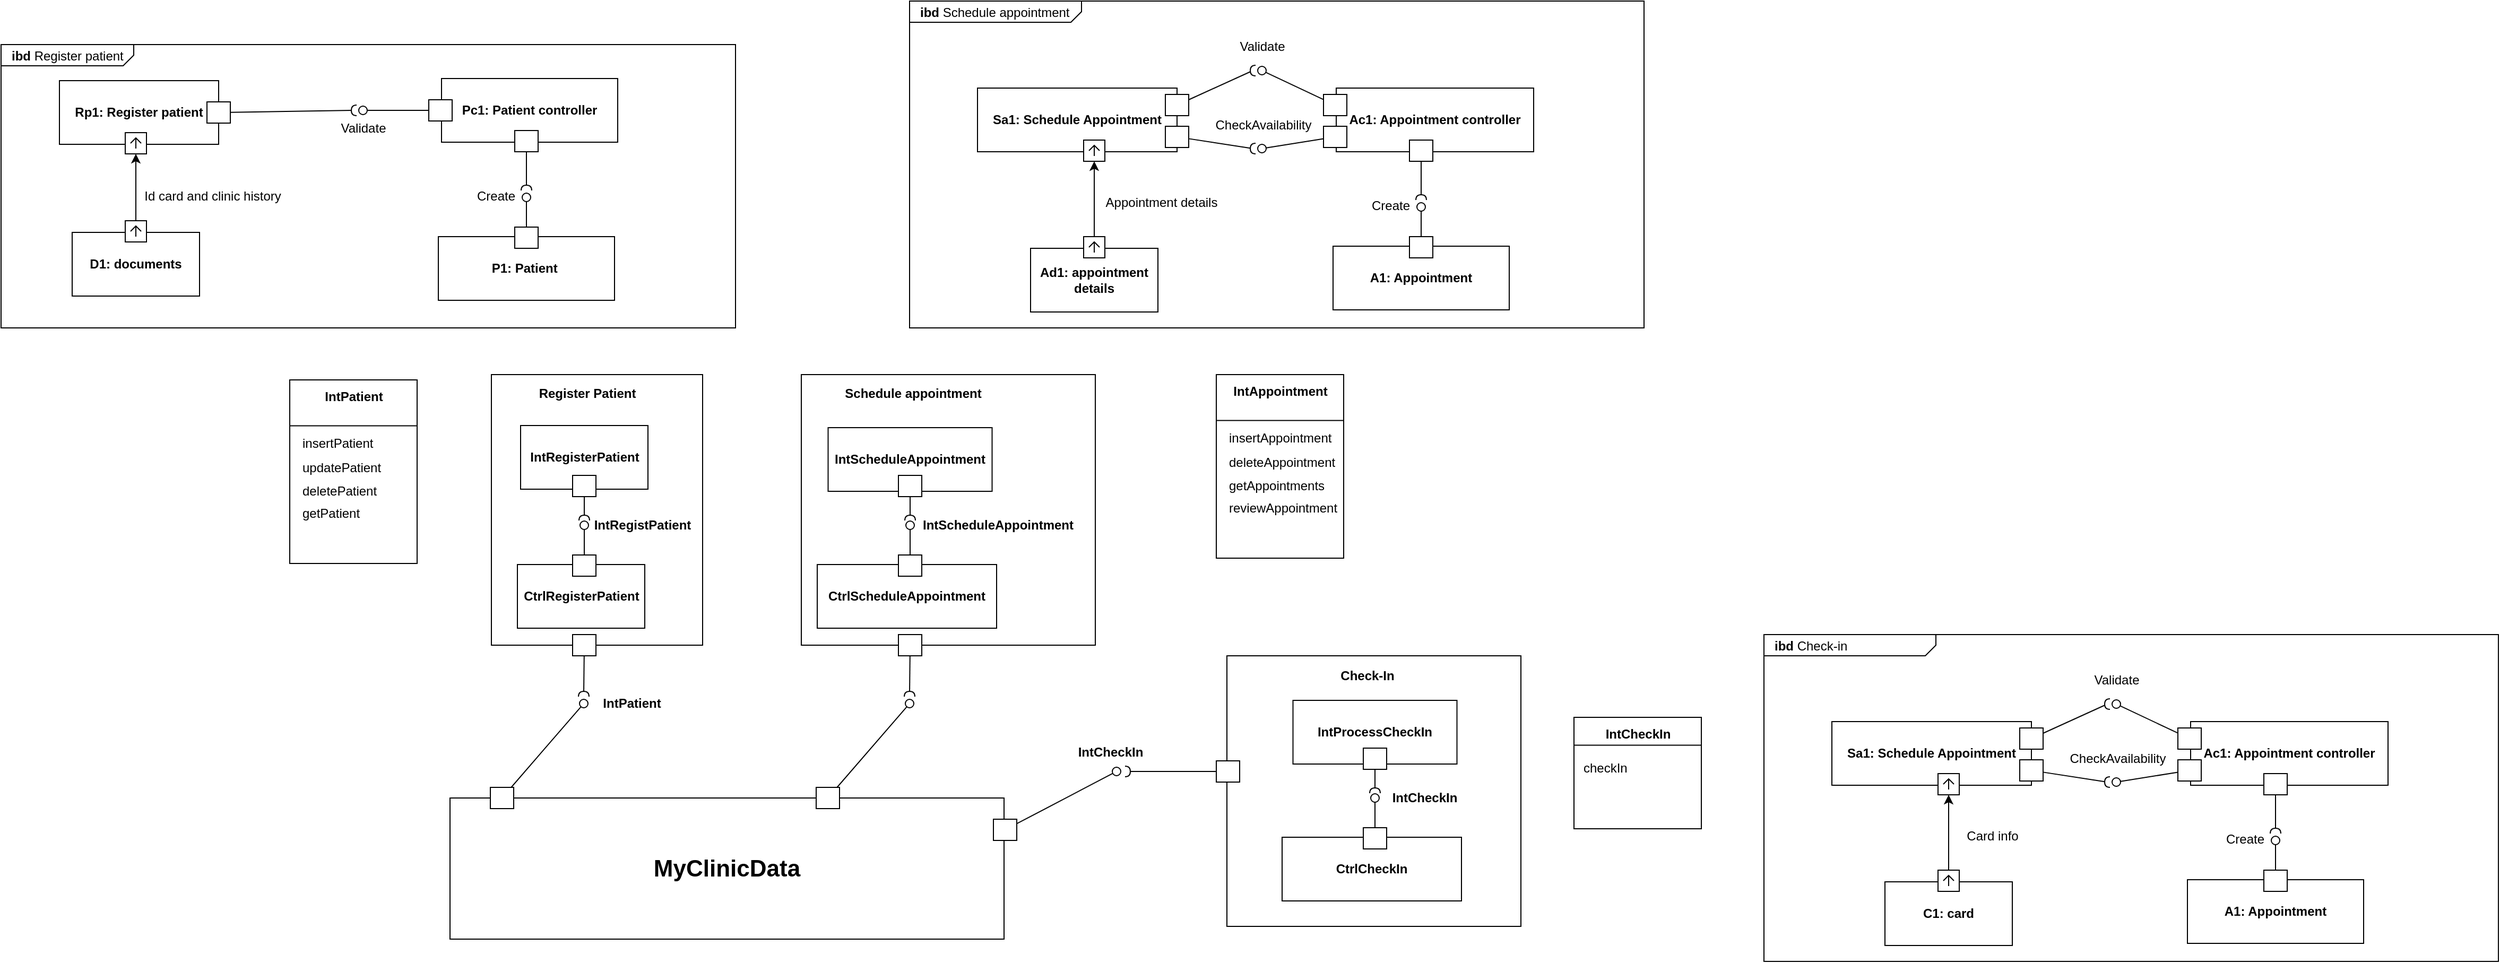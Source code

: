 <mxfile version="24.4.6" type="github">
  <diagram name="Page-1" id="0B5eI2xymsMHZ5SvDX9c">
    <mxGraphModel dx="2310" dy="988" grid="0" gridSize="10" guides="1" tooltips="1" connect="1" arrows="1" fold="1" page="0" pageScale="1" pageWidth="827" pageHeight="1169" math="0" shadow="0">
      <root>
        <mxCell id="0" />
        <mxCell id="1" parent="0" />
        <mxCell id="DU2dMSWvI3W8ItSwa-sJ-118" value="" style="rounded=0;whiteSpace=wrap;html=1;fillColor=none;align=center;" vertex="1" parent="1">
          <mxGeometry x="274" y="220" width="277" height="255" as="geometry" />
        </mxCell>
        <mxCell id="DU2dMSWvI3W8ItSwa-sJ-104" value="&lt;p style=&quot;margin:0px;margin-top:4px;margin-left:10px;text-align:left;&quot;&gt;&lt;b&gt;ibd&lt;/b&gt;&amp;nbsp;Schedule appointment&lt;/p&gt;" style="html=1;shape=mxgraph.sysml.package;labelX=162.01;align=left;spacingLeft=10;html=1;overflow=fill;whiteSpace=wrap;recursiveResize=0;" vertex="1" parent="1">
          <mxGeometry x="-25" y="-397" width="692" height="308" as="geometry" />
        </mxCell>
        <mxCell id="DU2dMSWvI3W8ItSwa-sJ-84" value="&lt;p style=&quot;margin:0px;margin-top:4px;margin-left:10px;text-align:left;&quot;&gt;&lt;b&gt;ibd&lt;/b&gt;&amp;nbsp;Register patient&lt;/p&gt;" style="html=1;shape=mxgraph.sysml.package;labelX=125.6;align=left;spacingLeft=10;html=1;overflow=fill;whiteSpace=wrap;recursiveResize=0;" vertex="1" parent="1">
          <mxGeometry x="-881" y="-356" width="692" height="267" as="geometry" />
        </mxCell>
        <mxCell id="DU2dMSWvI3W8ItSwa-sJ-78" value="" style="rounded=0;whiteSpace=wrap;html=1;fillColor=none;" vertex="1" parent="1">
          <mxGeometry x="-609" y="-40" width="120" height="173" as="geometry" />
        </mxCell>
        <mxCell id="xZbFikLeT4wvKo1gLeNr-18" value="" style="rounded=0;whiteSpace=wrap;html=1;fillColor=none;align=center;" parent="1" vertex="1">
          <mxGeometry x="-419" y="-45" width="199" height="255" as="geometry" />
        </mxCell>
        <mxCell id="xZbFikLeT4wvKo1gLeNr-19" value="&lt;b&gt;Register Patient&lt;/b&gt;" style="text;html=1;align=center;verticalAlign=middle;resizable=0;points=[];autosize=1;strokeColor=none;fillColor=none;" parent="1" vertex="1">
          <mxGeometry x="-383.5" y="-40" width="109" height="26" as="geometry" />
        </mxCell>
        <mxCell id="xZbFikLeT4wvKo1gLeNr-22" value="" style="endArrow=none;html=1;rounded=0;align=center;verticalAlign=top;endFill=0;labelBackgroundColor=none;endSize=2;" parent="1" source="xZbFikLeT4wvKo1gLeNr-33" target="xZbFikLeT4wvKo1gLeNr-23" edge="1">
          <mxGeometry relative="1" as="geometry">
            <mxPoint x="-331.5" y="128" as="sourcePoint" />
          </mxGeometry>
        </mxCell>
        <mxCell id="xZbFikLeT4wvKo1gLeNr-23" value="" style="ellipse;html=1;fontSize=11;align=center;fillColor=none;points=[];aspect=fixed;resizable=0;verticalAlign=bottom;labelPosition=center;verticalLabelPosition=top;flipH=1;" parent="1" vertex="1">
          <mxGeometry x="-335.5" y="93" width="8" height="8" as="geometry" />
        </mxCell>
        <mxCell id="xZbFikLeT4wvKo1gLeNr-25" value="" style="endArrow=none;html=1;rounded=0;align=center;verticalAlign=top;endFill=0;labelBackgroundColor=none;endSize=2;" parent="1" source="xZbFikLeT4wvKo1gLeNr-24" target="xZbFikLeT4wvKo1gLeNr-26" edge="1">
          <mxGeometry relative="1" as="geometry" />
        </mxCell>
        <mxCell id="xZbFikLeT4wvKo1gLeNr-26" value="" style="shape=requiredInterface;html=1;fontSize=11;align=center;fillColor=none;points=[];aspect=fixed;resizable=0;verticalAlign=bottom;labelPosition=center;verticalLabelPosition=top;flipH=1;rotation=90;" parent="1" vertex="1">
          <mxGeometry x="-334" y="85" width="5" height="10" as="geometry" />
        </mxCell>
        <mxCell id="xZbFikLeT4wvKo1gLeNr-30" value="" style="group" parent="1" vertex="1" connectable="0">
          <mxGeometry x="-391.5" y="3" width="120" height="67" as="geometry" />
        </mxCell>
        <mxCell id="xZbFikLeT4wvKo1gLeNr-20" value="&lt;b&gt;IntRegisterPatient&lt;/b&gt;" style="rounded=0;whiteSpace=wrap;html=1;fillColor=none;" parent="xZbFikLeT4wvKo1gLeNr-30" vertex="1">
          <mxGeometry width="120" height="60" as="geometry" />
        </mxCell>
        <mxCell id="xZbFikLeT4wvKo1gLeNr-24" value="" style="html=1;rounded=0;" parent="xZbFikLeT4wvKo1gLeNr-30" vertex="1">
          <mxGeometry x="49" y="47" width="22" height="20" as="geometry" />
        </mxCell>
        <mxCell id="xZbFikLeT4wvKo1gLeNr-34" value="&lt;b&gt;IntRegistPatient&lt;/b&gt;" style="text;html=1;align=center;verticalAlign=middle;resizable=0;points=[];autosize=1;strokeColor=none;fillColor=none;" parent="1" vertex="1">
          <mxGeometry x="-332" y="84" width="109" height="26" as="geometry" />
        </mxCell>
        <mxCell id="xZbFikLeT4wvKo1gLeNr-35" value="" style="group" parent="1" vertex="1" connectable="0">
          <mxGeometry x="-394.5" y="125" width="120" height="69" as="geometry" />
        </mxCell>
        <mxCell id="xZbFikLeT4wvKo1gLeNr-29" value="&lt;b&gt;CtrlRegisterPatient&lt;/b&gt;" style="rounded=0;whiteSpace=wrap;html=1;fillColor=none;" parent="xZbFikLeT4wvKo1gLeNr-35" vertex="1">
          <mxGeometry y="9" width="120" height="60" as="geometry" />
        </mxCell>
        <mxCell id="xZbFikLeT4wvKo1gLeNr-33" value="" style="html=1;rounded=0;" parent="xZbFikLeT4wvKo1gLeNr-35" vertex="1">
          <mxGeometry x="52" width="22" height="20" as="geometry" />
        </mxCell>
        <mxCell id="xZbFikLeT4wvKo1gLeNr-37" value="" style="endArrow=none;html=1;rounded=0;align=center;verticalAlign=top;endFill=0;labelBackgroundColor=none;endSize=2;" parent="1" source="xZbFikLeT4wvKo1gLeNr-43" target="xZbFikLeT4wvKo1gLeNr-38" edge="1">
          <mxGeometry relative="1" as="geometry">
            <mxPoint x="-330" y="279" as="sourcePoint" />
          </mxGeometry>
        </mxCell>
        <mxCell id="xZbFikLeT4wvKo1gLeNr-38" value="" style="ellipse;html=1;fontSize=11;align=center;fillColor=none;points=[];aspect=fixed;resizable=0;verticalAlign=bottom;labelPosition=center;verticalLabelPosition=top;flipH=1;" parent="1" vertex="1">
          <mxGeometry x="-336" y="261" width="8" height="8" as="geometry" />
        </mxCell>
        <mxCell id="xZbFikLeT4wvKo1gLeNr-39" value="" style="endArrow=none;html=1;rounded=0;align=center;verticalAlign=top;endFill=0;labelBackgroundColor=none;endSize=2;" parent="1" source="xZbFikLeT4wvKo1gLeNr-41" target="xZbFikLeT4wvKo1gLeNr-40" edge="1">
          <mxGeometry relative="1" as="geometry" />
        </mxCell>
        <mxCell id="xZbFikLeT4wvKo1gLeNr-40" value="" style="shape=requiredInterface;html=1;fontSize=11;align=center;fillColor=none;points=[];aspect=fixed;resizable=0;verticalAlign=bottom;labelPosition=center;verticalLabelPosition=top;flipH=1;rotation=90;" parent="1" vertex="1">
          <mxGeometry x="-334.5" y="251" width="5" height="10" as="geometry" />
        </mxCell>
        <mxCell id="xZbFikLeT4wvKo1gLeNr-41" value="" style="html=1;rounded=0;" parent="1" vertex="1">
          <mxGeometry x="-342.5" y="200" width="22" height="20" as="geometry" />
        </mxCell>
        <mxCell id="xZbFikLeT4wvKo1gLeNr-47" value="&lt;b&gt;IntPatient&lt;/b&gt;" style="text;html=1;align=center;verticalAlign=middle;resizable=0;points=[];autosize=1;strokeColor=none;fillColor=none;" parent="1" vertex="1">
          <mxGeometry x="-323.5" y="252" width="73" height="26" as="geometry" />
        </mxCell>
        <mxCell id="xZbFikLeT4wvKo1gLeNr-59" style="rounded=0;orthogonalLoop=1;jettySize=auto;html=1;" parent="1" source="xZbFikLeT4wvKo1gLeNr-55" target="xZbFikLeT4wvKo1gLeNr-56" edge="1">
          <mxGeometry relative="1" as="geometry" />
        </mxCell>
        <mxCell id="xZbFikLeT4wvKo1gLeNr-61" value="" style="group" parent="1" vertex="1" connectable="0">
          <mxGeometry x="-814" y="-190" width="120" height="71" as="geometry" />
        </mxCell>
        <mxCell id="xZbFikLeT4wvKo1gLeNr-49" value="&lt;b&gt;D1: documents&lt;/b&gt;" style="rounded=0;whiteSpace=wrap;html=1;fillColor=none;container=0;" parent="xZbFikLeT4wvKo1gLeNr-61" vertex="1">
          <mxGeometry y="11" width="120" height="60" as="geometry" />
        </mxCell>
        <mxCell id="xZbFikLeT4wvKo1gLeNr-55" value="" style="html=1;shape=mxgraph.sysml.port;sysMLPortType=flowN;" parent="xZbFikLeT4wvKo1gLeNr-61" vertex="1">
          <mxGeometry x="50" width="20" height="20" as="geometry" />
        </mxCell>
        <mxCell id="xZbFikLeT4wvKo1gLeNr-62" value="Id card and clinic history" style="text;html=1;align=center;verticalAlign=middle;resizable=0;points=[];autosize=1;strokeColor=none;fillColor=none;" parent="1" vertex="1">
          <mxGeometry x="-756" y="-226" width="147" height="26" as="geometry" />
        </mxCell>
        <mxCell id="xZbFikLeT4wvKo1gLeNr-71" value="" style="endArrow=none;html=1;rounded=0;align=center;verticalAlign=top;endFill=0;labelBackgroundColor=none;endSize=2;" parent="1" source="xZbFikLeT4wvKo1gLeNr-74" target="xZbFikLeT4wvKo1gLeNr-72" edge="1">
          <mxGeometry relative="1" as="geometry">
            <mxPoint x="-492" y="-294" as="sourcePoint" />
          </mxGeometry>
        </mxCell>
        <mxCell id="xZbFikLeT4wvKo1gLeNr-72" value="" style="ellipse;html=1;fontSize=11;align=center;fillColor=none;points=[];aspect=fixed;resizable=0;verticalAlign=bottom;labelPosition=center;verticalLabelPosition=top;flipH=1;" parent="1" vertex="1">
          <mxGeometry x="-544" y="-298" width="8" height="8" as="geometry" />
        </mxCell>
        <mxCell id="xZbFikLeT4wvKo1gLeNr-75" value="" style="endArrow=none;html=1;rounded=0;align=center;verticalAlign=top;endFill=0;labelBackgroundColor=none;endSize=2;" parent="1" source="xZbFikLeT4wvKo1gLeNr-77" target="xZbFikLeT4wvKo1gLeNr-76" edge="1">
          <mxGeometry relative="1" as="geometry" />
        </mxCell>
        <mxCell id="xZbFikLeT4wvKo1gLeNr-76" value="" style="shape=requiredInterface;html=1;fontSize=11;align=center;fillColor=none;points=[];aspect=fixed;resizable=0;verticalAlign=bottom;labelPosition=center;verticalLabelPosition=top;flipH=1;rotation=0;" parent="1" vertex="1">
          <mxGeometry x="-551" y="-299" width="5" height="10" as="geometry" />
        </mxCell>
        <mxCell id="xZbFikLeT4wvKo1gLeNr-78" value="Validate" style="text;html=1;align=center;verticalAlign=middle;resizable=0;points=[];autosize=1;strokeColor=none;fillColor=none;" parent="1" vertex="1">
          <mxGeometry x="-570" y="-290" width="60" height="26" as="geometry" />
        </mxCell>
        <mxCell id="xZbFikLeT4wvKo1gLeNr-81" value="" style="endArrow=none;html=1;rounded=0;align=center;verticalAlign=top;endFill=0;labelBackgroundColor=none;endSize=2;" parent="1" source="xZbFikLeT4wvKo1gLeNr-83" target="xZbFikLeT4wvKo1gLeNr-82" edge="1">
          <mxGeometry relative="1" as="geometry">
            <mxPoint x="-433" y="-203" as="sourcePoint" />
          </mxGeometry>
        </mxCell>
        <mxCell id="xZbFikLeT4wvKo1gLeNr-82" value="" style="ellipse;html=1;fontSize=11;align=center;fillColor=none;points=[];aspect=fixed;resizable=0;verticalAlign=bottom;labelPosition=center;verticalLabelPosition=top;flipH=1;" parent="1" vertex="1">
          <mxGeometry x="-390" y="-216" width="8" height="8" as="geometry" />
        </mxCell>
        <mxCell id="xZbFikLeT4wvKo1gLeNr-85" value="" style="endArrow=none;html=1;rounded=0;align=center;verticalAlign=top;endFill=0;labelBackgroundColor=none;endSize=2;" parent="1" source="xZbFikLeT4wvKo1gLeNr-87" target="xZbFikLeT4wvKo1gLeNr-86" edge="1">
          <mxGeometry relative="1" as="geometry" />
        </mxCell>
        <mxCell id="xZbFikLeT4wvKo1gLeNr-86" value="" style="shape=requiredInterface;html=1;fontSize=11;align=center;fillColor=none;points=[];aspect=fixed;resizable=0;verticalAlign=bottom;labelPosition=center;verticalLabelPosition=top;flipH=1;rotation=90;" parent="1" vertex="1">
          <mxGeometry x="-388.5" y="-226" width="5" height="10" as="geometry" />
        </mxCell>
        <mxCell id="xZbFikLeT4wvKo1gLeNr-88" value="Create" style="text;html=1;align=center;verticalAlign=middle;resizable=0;points=[];autosize=1;strokeColor=none;fillColor=none;" parent="1" vertex="1">
          <mxGeometry x="-442.5" y="-226" width="54" height="26" as="geometry" />
        </mxCell>
        <mxCell id="xZbFikLeT4wvKo1gLeNr-89" value="" style="group" parent="1" vertex="1" connectable="0">
          <mxGeometry x="-826" y="-322" width="161" height="69" as="geometry" />
        </mxCell>
        <mxCell id="xZbFikLeT4wvKo1gLeNr-57" value="&lt;b&gt;Rp1: Register patient&lt;/b&gt;" style="rounded=0;whiteSpace=wrap;html=1;fillColor=none;container=0;" parent="xZbFikLeT4wvKo1gLeNr-89" vertex="1">
          <mxGeometry width="150" height="60" as="geometry" />
        </mxCell>
        <mxCell id="xZbFikLeT4wvKo1gLeNr-56" value="" style="html=1;shape=mxgraph.sysml.port;sysMLPortType=flowN;container=0;" parent="xZbFikLeT4wvKo1gLeNr-89" vertex="1">
          <mxGeometry x="62" y="49" width="20" height="20" as="geometry" />
        </mxCell>
        <mxCell id="xZbFikLeT4wvKo1gLeNr-77" value="" style="html=1;rounded=0;container=0;" parent="xZbFikLeT4wvKo1gLeNr-89" vertex="1">
          <mxGeometry x="139" y="20" width="22" height="20" as="geometry" />
        </mxCell>
        <mxCell id="xZbFikLeT4wvKo1gLeNr-90" value="" style="group" parent="1" vertex="1" connectable="0">
          <mxGeometry x="-478" y="-324" width="178" height="69" as="geometry" />
        </mxCell>
        <mxCell id="xZbFikLeT4wvKo1gLeNr-65" value="&lt;b&gt;Pc1: Patient controller&lt;/b&gt;" style="rounded=0;whiteSpace=wrap;html=1;fillColor=none;container=0;" parent="xZbFikLeT4wvKo1gLeNr-90" vertex="1">
          <mxGeometry x="12" width="166" height="60" as="geometry" />
        </mxCell>
        <mxCell id="xZbFikLeT4wvKo1gLeNr-74" value="" style="html=1;rounded=0;fillColor=default;" parent="xZbFikLeT4wvKo1gLeNr-90" vertex="1">
          <mxGeometry y="20" width="22" height="20" as="geometry" />
        </mxCell>
        <mxCell id="xZbFikLeT4wvKo1gLeNr-87" value="" style="html=1;rounded=0;container=0;" parent="xZbFikLeT4wvKo1gLeNr-90" vertex="1">
          <mxGeometry x="81" y="49" width="22" height="20" as="geometry" />
        </mxCell>
        <mxCell id="xZbFikLeT4wvKo1gLeNr-91" value="" style="group" parent="1" vertex="1" connectable="0">
          <mxGeometry x="-469" y="-184" width="166" height="69" as="geometry" />
        </mxCell>
        <mxCell id="xZbFikLeT4wvKo1gLeNr-79" value="&lt;b&gt;P1: Patient&amp;nbsp;&lt;/b&gt;" style="rounded=0;whiteSpace=wrap;html=1;fillColor=none;container=0;" parent="xZbFikLeT4wvKo1gLeNr-91" vertex="1">
          <mxGeometry y="9" width="166" height="60" as="geometry" />
        </mxCell>
        <mxCell id="xZbFikLeT4wvKo1gLeNr-83" value="" style="html=1;rounded=0;fillColor=default;" parent="xZbFikLeT4wvKo1gLeNr-91" vertex="1">
          <mxGeometry x="72" width="22" height="20" as="geometry" />
        </mxCell>
        <mxCell id="DU2dMSWvI3W8ItSwa-sJ-1" value="" style="rounded=0;whiteSpace=wrap;html=1;fillColor=none;align=center;" vertex="1" parent="1">
          <mxGeometry x="-127" y="-45" width="277" height="255" as="geometry" />
        </mxCell>
        <mxCell id="DU2dMSWvI3W8ItSwa-sJ-2" value="&lt;b&gt;Schedule appointment&lt;/b&gt;" style="text;html=1;align=center;verticalAlign=middle;resizable=0;points=[];autosize=1;strokeColor=none;fillColor=none;" vertex="1" parent="1">
          <mxGeometry x="-95.5" y="-40" width="147" height="26" as="geometry" />
        </mxCell>
        <mxCell id="DU2dMSWvI3W8ItSwa-sJ-3" value="" style="endArrow=none;html=1;rounded=0;align=center;verticalAlign=top;endFill=0;labelBackgroundColor=none;endSize=2;" edge="1" source="DU2dMSWvI3W8ItSwa-sJ-13" target="DU2dMSWvI3W8ItSwa-sJ-4" parent="1">
          <mxGeometry relative="1" as="geometry">
            <mxPoint x="-24.5" y="128" as="sourcePoint" />
          </mxGeometry>
        </mxCell>
        <mxCell id="DU2dMSWvI3W8ItSwa-sJ-4" value="" style="ellipse;html=1;fontSize=11;align=center;fillColor=none;points=[];aspect=fixed;resizable=0;verticalAlign=bottom;labelPosition=center;verticalLabelPosition=top;flipH=1;" vertex="1" parent="1">
          <mxGeometry x="-28.5" y="93" width="8" height="8" as="geometry" />
        </mxCell>
        <mxCell id="DU2dMSWvI3W8ItSwa-sJ-5" value="" style="endArrow=none;html=1;rounded=0;align=center;verticalAlign=top;endFill=0;labelBackgroundColor=none;endSize=2;" edge="1" source="DU2dMSWvI3W8ItSwa-sJ-9" target="DU2dMSWvI3W8ItSwa-sJ-6" parent="1">
          <mxGeometry relative="1" as="geometry" />
        </mxCell>
        <mxCell id="DU2dMSWvI3W8ItSwa-sJ-6" value="" style="shape=requiredInterface;html=1;fontSize=11;align=center;fillColor=none;points=[];aspect=fixed;resizable=0;verticalAlign=bottom;labelPosition=center;verticalLabelPosition=top;flipH=1;rotation=90;" vertex="1" parent="1">
          <mxGeometry x="-27" y="85" width="5" height="10" as="geometry" />
        </mxCell>
        <mxCell id="DU2dMSWvI3W8ItSwa-sJ-10" value="&lt;b&gt;IntScheduleAppointment&lt;/b&gt;" style="text;html=1;align=center;verticalAlign=middle;resizable=0;points=[];autosize=1;strokeColor=none;fillColor=none;" vertex="1" parent="1">
          <mxGeometry x="-22" y="84" width="160" height="26" as="geometry" />
        </mxCell>
        <mxCell id="DU2dMSWvI3W8ItSwa-sJ-14" value="" style="endArrow=none;html=1;rounded=0;align=center;verticalAlign=top;endFill=0;labelBackgroundColor=none;endSize=2;" edge="1" source="DU2dMSWvI3W8ItSwa-sJ-19" target="DU2dMSWvI3W8ItSwa-sJ-15" parent="1">
          <mxGeometry relative="1" as="geometry">
            <mxPoint x="-23" y="279" as="sourcePoint" />
          </mxGeometry>
        </mxCell>
        <mxCell id="DU2dMSWvI3W8ItSwa-sJ-15" value="" style="ellipse;html=1;fontSize=11;align=center;fillColor=none;points=[];aspect=fixed;resizable=0;verticalAlign=bottom;labelPosition=center;verticalLabelPosition=top;flipH=1;" vertex="1" parent="1">
          <mxGeometry x="-29" y="261" width="8" height="8" as="geometry" />
        </mxCell>
        <mxCell id="DU2dMSWvI3W8ItSwa-sJ-16" value="" style="endArrow=none;html=1;rounded=0;align=center;verticalAlign=top;endFill=0;labelBackgroundColor=none;endSize=2;" edge="1" source="DU2dMSWvI3W8ItSwa-sJ-18" target="DU2dMSWvI3W8ItSwa-sJ-17" parent="1">
          <mxGeometry relative="1" as="geometry" />
        </mxCell>
        <mxCell id="DU2dMSWvI3W8ItSwa-sJ-17" value="" style="shape=requiredInterface;html=1;fontSize=11;align=center;fillColor=none;points=[];aspect=fixed;resizable=0;verticalAlign=bottom;labelPosition=center;verticalLabelPosition=top;flipH=1;rotation=90;" vertex="1" parent="1">
          <mxGeometry x="-27.5" y="251" width="5" height="10" as="geometry" />
        </mxCell>
        <mxCell id="DU2dMSWvI3W8ItSwa-sJ-18" value="" style="html=1;rounded=0;" vertex="1" parent="1">
          <mxGeometry x="-35.5" y="200" width="22" height="20" as="geometry" />
        </mxCell>
        <mxCell id="DU2dMSWvI3W8ItSwa-sJ-20" value="&lt;b&gt;IntCheckIn&lt;/b&gt;" style="text;html=1;align=center;verticalAlign=middle;resizable=0;points=[];autosize=1;strokeColor=none;fillColor=none;" vertex="1" parent="1">
          <mxGeometry x="124" y="298" width="79" height="26" as="geometry" />
        </mxCell>
        <mxCell id="DU2dMSWvI3W8ItSwa-sJ-22" value="" style="group" vertex="1" connectable="0" parent="1">
          <mxGeometry x="-101.75" y="5" width="154.5" height="65" as="geometry" />
        </mxCell>
        <mxCell id="DU2dMSWvI3W8ItSwa-sJ-8" value="&lt;b&gt;IntScheduleAppointment&lt;/b&gt;" style="rounded=0;whiteSpace=wrap;html=1;fillColor=none;" vertex="1" parent="DU2dMSWvI3W8ItSwa-sJ-22">
          <mxGeometry width="154.5" height="60" as="geometry" />
        </mxCell>
        <mxCell id="DU2dMSWvI3W8ItSwa-sJ-9" value="" style="html=1;rounded=0;" vertex="1" parent="DU2dMSWvI3W8ItSwa-sJ-22">
          <mxGeometry x="66.25" y="45" width="22" height="20" as="geometry" />
        </mxCell>
        <mxCell id="DU2dMSWvI3W8ItSwa-sJ-23" value="" style="group" vertex="1" connectable="0" parent="1">
          <mxGeometry x="-112" y="125" width="169" height="69" as="geometry" />
        </mxCell>
        <mxCell id="DU2dMSWvI3W8ItSwa-sJ-12" value="&lt;b&gt;CtrlScheduleAppointment&lt;/b&gt;" style="rounded=0;whiteSpace=wrap;html=1;fillColor=none;" vertex="1" parent="DU2dMSWvI3W8ItSwa-sJ-23">
          <mxGeometry y="9" width="169" height="60" as="geometry" />
        </mxCell>
        <mxCell id="DU2dMSWvI3W8ItSwa-sJ-13" value="" style="html=1;rounded=0;" vertex="1" parent="DU2dMSWvI3W8ItSwa-sJ-23">
          <mxGeometry x="76.5" width="22" height="20" as="geometry" />
        </mxCell>
        <mxCell id="DU2dMSWvI3W8ItSwa-sJ-24" value="" style="group" vertex="1" connectable="0" parent="1">
          <mxGeometry x="-458" y="344" width="534" height="143" as="geometry" />
        </mxCell>
        <mxCell id="xZbFikLeT4wvKo1gLeNr-46" value="" style="group" parent="DU2dMSWvI3W8ItSwa-sJ-24" vertex="1" connectable="0">
          <mxGeometry width="534" height="143" as="geometry" />
        </mxCell>
        <mxCell id="xZbFikLeT4wvKo1gLeNr-1" value="&lt;b&gt;&lt;font style=&quot;font-size: 22px;&quot;&gt;MyClinicData&lt;/font&gt;&lt;/b&gt;" style="rounded=0;whiteSpace=wrap;html=1;fillColor=none;" parent="xZbFikLeT4wvKo1gLeNr-46" vertex="1">
          <mxGeometry y="10" width="522" height="133" as="geometry" />
        </mxCell>
        <mxCell id="xZbFikLeT4wvKo1gLeNr-43" value="" style="html=1;rounded=0;fillColor=default;" parent="xZbFikLeT4wvKo1gLeNr-46" vertex="1">
          <mxGeometry x="38" width="22" height="20" as="geometry" />
        </mxCell>
        <mxCell id="DU2dMSWvI3W8ItSwa-sJ-117" value="" style="html=1;rounded=0;fillColor=default;" vertex="1" parent="xZbFikLeT4wvKo1gLeNr-46">
          <mxGeometry x="512" y="30" width="22" height="20" as="geometry" />
        </mxCell>
        <mxCell id="DU2dMSWvI3W8ItSwa-sJ-19" value="" style="html=1;rounded=0;fillColor=default;" vertex="1" parent="DU2dMSWvI3W8ItSwa-sJ-24">
          <mxGeometry x="345" width="22" height="20" as="geometry" />
        </mxCell>
        <mxCell id="DU2dMSWvI3W8ItSwa-sJ-25" style="rounded=0;orthogonalLoop=1;jettySize=auto;html=1;" edge="1" source="DU2dMSWvI3W8ItSwa-sJ-28" target="DU2dMSWvI3W8ItSwa-sJ-42" parent="1">
          <mxGeometry relative="1" as="geometry" />
        </mxCell>
        <mxCell id="DU2dMSWvI3W8ItSwa-sJ-26" value="" style="group" vertex="1" connectable="0" parent="1">
          <mxGeometry x="89" y="-175" width="120" height="71" as="geometry" />
        </mxCell>
        <mxCell id="DU2dMSWvI3W8ItSwa-sJ-27" value="&lt;b&gt;Ad1: appointment details&lt;/b&gt;" style="rounded=0;whiteSpace=wrap;html=1;fillColor=none;container=0;" vertex="1" parent="DU2dMSWvI3W8ItSwa-sJ-26">
          <mxGeometry y="11" width="120" height="60" as="geometry" />
        </mxCell>
        <mxCell id="DU2dMSWvI3W8ItSwa-sJ-28" value="" style="html=1;shape=mxgraph.sysml.port;sysMLPortType=flowN;" vertex="1" parent="DU2dMSWvI3W8ItSwa-sJ-26">
          <mxGeometry x="50" width="20" height="20" as="geometry" />
        </mxCell>
        <mxCell id="DU2dMSWvI3W8ItSwa-sJ-29" value="Appointment details" style="text;html=1;align=center;verticalAlign=middle;resizable=0;points=[];autosize=1;strokeColor=none;fillColor=none;" vertex="1" parent="1">
          <mxGeometry x="150" y="-220" width="123" height="26" as="geometry" />
        </mxCell>
        <mxCell id="DU2dMSWvI3W8ItSwa-sJ-30" value="" style="endArrow=none;html=1;rounded=0;align=center;verticalAlign=top;endFill=0;labelBackgroundColor=none;endSize=2;" edge="1" source="DU2dMSWvI3W8ItSwa-sJ-46" target="DU2dMSWvI3W8ItSwa-sJ-31" parent="1">
          <mxGeometry relative="1" as="geometry">
            <mxPoint x="351" y="-285" as="sourcePoint" />
          </mxGeometry>
        </mxCell>
        <mxCell id="DU2dMSWvI3W8ItSwa-sJ-31" value="" style="ellipse;html=1;fontSize=11;align=center;fillColor=none;points=[];aspect=fixed;resizable=0;verticalAlign=bottom;labelPosition=center;verticalLabelPosition=top;flipH=1;" vertex="1" parent="1">
          <mxGeometry x="303" y="-335.5" width="8" height="8" as="geometry" />
        </mxCell>
        <mxCell id="DU2dMSWvI3W8ItSwa-sJ-32" value="" style="endArrow=none;html=1;rounded=0;align=center;verticalAlign=top;endFill=0;labelBackgroundColor=none;endSize=2;" edge="1" source="DU2dMSWvI3W8ItSwa-sJ-43" target="DU2dMSWvI3W8ItSwa-sJ-33" parent="1">
          <mxGeometry relative="1" as="geometry" />
        </mxCell>
        <mxCell id="DU2dMSWvI3W8ItSwa-sJ-33" value="" style="shape=requiredInterface;html=1;fontSize=11;align=center;fillColor=none;points=[];aspect=fixed;resizable=0;verticalAlign=bottom;labelPosition=center;verticalLabelPosition=top;flipH=1;rotation=0;" vertex="1" parent="1">
          <mxGeometry x="296" y="-336.5" width="5" height="10" as="geometry" />
        </mxCell>
        <mxCell id="DU2dMSWvI3W8ItSwa-sJ-34" value="Validate" style="text;html=1;align=center;verticalAlign=middle;resizable=0;points=[];autosize=1;strokeColor=none;fillColor=none;" vertex="1" parent="1">
          <mxGeometry x="277" y="-367" width="60" height="26" as="geometry" />
        </mxCell>
        <mxCell id="DU2dMSWvI3W8ItSwa-sJ-35" value="" style="endArrow=none;html=1;rounded=0;align=center;verticalAlign=top;endFill=0;labelBackgroundColor=none;endSize=2;" edge="1" source="DU2dMSWvI3W8ItSwa-sJ-50" target="DU2dMSWvI3W8ItSwa-sJ-36" parent="1">
          <mxGeometry relative="1" as="geometry">
            <mxPoint x="410" y="-194" as="sourcePoint" />
          </mxGeometry>
        </mxCell>
        <mxCell id="DU2dMSWvI3W8ItSwa-sJ-36" value="" style="ellipse;html=1;fontSize=11;align=center;fillColor=none;points=[];aspect=fixed;resizable=0;verticalAlign=bottom;labelPosition=center;verticalLabelPosition=top;flipH=1;" vertex="1" parent="1">
          <mxGeometry x="453" y="-207" width="8" height="8" as="geometry" />
        </mxCell>
        <mxCell id="DU2dMSWvI3W8ItSwa-sJ-37" value="" style="endArrow=none;html=1;rounded=0;align=center;verticalAlign=top;endFill=0;labelBackgroundColor=none;endSize=2;" edge="1" source="DU2dMSWvI3W8ItSwa-sJ-47" target="DU2dMSWvI3W8ItSwa-sJ-38" parent="1">
          <mxGeometry relative="1" as="geometry" />
        </mxCell>
        <mxCell id="DU2dMSWvI3W8ItSwa-sJ-38" value="" style="shape=requiredInterface;html=1;fontSize=11;align=center;fillColor=none;points=[];aspect=fixed;resizable=0;verticalAlign=bottom;labelPosition=center;verticalLabelPosition=top;flipH=1;rotation=90;" vertex="1" parent="1">
          <mxGeometry x="454.5" y="-217" width="5" height="10" as="geometry" />
        </mxCell>
        <mxCell id="DU2dMSWvI3W8ItSwa-sJ-39" value="Create" style="text;html=1;align=center;verticalAlign=middle;resizable=0;points=[];autosize=1;strokeColor=none;fillColor=none;" vertex="1" parent="1">
          <mxGeometry x="400.5" y="-217" width="54" height="26" as="geometry" />
        </mxCell>
        <mxCell id="DU2dMSWvI3W8ItSwa-sJ-48" value="" style="group" vertex="1" connectable="0" parent="1">
          <mxGeometry x="374" y="-175" width="166" height="69" as="geometry" />
        </mxCell>
        <mxCell id="DU2dMSWvI3W8ItSwa-sJ-49" value="&lt;b&gt;A1: Appointment&lt;/b&gt;" style="rounded=0;whiteSpace=wrap;html=1;fillColor=none;container=0;" vertex="1" parent="DU2dMSWvI3W8ItSwa-sJ-48">
          <mxGeometry y="9" width="166" height="60" as="geometry" />
        </mxCell>
        <mxCell id="DU2dMSWvI3W8ItSwa-sJ-50" value="" style="html=1;rounded=0;fillColor=default;" vertex="1" parent="DU2dMSWvI3W8ItSwa-sJ-48">
          <mxGeometry x="72" width="22" height="20" as="geometry" />
        </mxCell>
        <mxCell id="DU2dMSWvI3W8ItSwa-sJ-41" value="&lt;b&gt;Sa1: Schedule Appointment&lt;/b&gt;" style="rounded=0;whiteSpace=wrap;html=1;fillColor=none;container=0;" vertex="1" parent="1">
          <mxGeometry x="39" y="-315" width="188" height="60" as="geometry" />
        </mxCell>
        <mxCell id="DU2dMSWvI3W8ItSwa-sJ-42" value="" style="html=1;shape=mxgraph.sysml.port;sysMLPortType=flowN;container=0;" vertex="1" parent="1">
          <mxGeometry x="139" y="-266" width="20" height="20" as="geometry" />
        </mxCell>
        <mxCell id="DU2dMSWvI3W8ItSwa-sJ-43" value="" style="html=1;rounded=0;container=0;" vertex="1" parent="1">
          <mxGeometry x="216" y="-309" width="22" height="20" as="geometry" />
        </mxCell>
        <mxCell id="DU2dMSWvI3W8ItSwa-sJ-45" value="&lt;b&gt;Ac1: Appointment controller&lt;/b&gt;" style="rounded=0;whiteSpace=wrap;html=1;fillColor=none;container=0;" vertex="1" parent="1">
          <mxGeometry x="377" y="-315" width="186" height="60" as="geometry" />
        </mxCell>
        <mxCell id="DU2dMSWvI3W8ItSwa-sJ-46" value="" style="html=1;rounded=0;fillColor=default;" vertex="1" parent="1">
          <mxGeometry x="365" y="-309" width="22" height="20" as="geometry" />
        </mxCell>
        <mxCell id="DU2dMSWvI3W8ItSwa-sJ-47" value="" style="html=1;rounded=0;container=0;" vertex="1" parent="1">
          <mxGeometry x="446" y="-266" width="22" height="20" as="geometry" />
        </mxCell>
        <mxCell id="DU2dMSWvI3W8ItSwa-sJ-52" value="" style="endArrow=none;html=1;rounded=0;align=center;verticalAlign=top;endFill=0;labelBackgroundColor=none;endSize=2;" edge="1" source="DU2dMSWvI3W8ItSwa-sJ-58" target="DU2dMSWvI3W8ItSwa-sJ-53" parent="1">
          <mxGeometry relative="1" as="geometry">
            <mxPoint x="351" y="-211.5" as="sourcePoint" />
          </mxGeometry>
        </mxCell>
        <mxCell id="DU2dMSWvI3W8ItSwa-sJ-53" value="" style="ellipse;html=1;fontSize=11;align=center;fillColor=none;points=[];aspect=fixed;resizable=0;verticalAlign=bottom;labelPosition=center;verticalLabelPosition=top;flipH=1;" vertex="1" parent="1">
          <mxGeometry x="303" y="-262" width="8" height="8" as="geometry" />
        </mxCell>
        <mxCell id="DU2dMSWvI3W8ItSwa-sJ-54" value="" style="endArrow=none;html=1;rounded=0;align=center;verticalAlign=top;endFill=0;labelBackgroundColor=none;endSize=2;" edge="1" source="DU2dMSWvI3W8ItSwa-sJ-57" target="DU2dMSWvI3W8ItSwa-sJ-55" parent="1">
          <mxGeometry relative="1" as="geometry" />
        </mxCell>
        <mxCell id="DU2dMSWvI3W8ItSwa-sJ-55" value="" style="shape=requiredInterface;html=1;fontSize=11;align=center;fillColor=none;points=[];aspect=fixed;resizable=0;verticalAlign=bottom;labelPosition=center;verticalLabelPosition=top;flipH=1;rotation=0;" vertex="1" parent="1">
          <mxGeometry x="296" y="-263" width="5" height="10" as="geometry" />
        </mxCell>
        <mxCell id="DU2dMSWvI3W8ItSwa-sJ-56" value="CheckAvailability" style="text;html=1;align=center;verticalAlign=middle;resizable=0;points=[];autosize=1;strokeColor=none;fillColor=none;" vertex="1" parent="1">
          <mxGeometry x="253" y="-293.5" width="109" height="26" as="geometry" />
        </mxCell>
        <mxCell id="DU2dMSWvI3W8ItSwa-sJ-57" value="" style="html=1;rounded=0;container=0;" vertex="1" parent="1">
          <mxGeometry x="216" y="-279" width="22" height="20" as="geometry" />
        </mxCell>
        <mxCell id="DU2dMSWvI3W8ItSwa-sJ-58" value="" style="html=1;rounded=0;fillColor=default;" vertex="1" parent="1">
          <mxGeometry x="365" y="-279" width="22" height="20" as="geometry" />
        </mxCell>
        <mxCell id="DU2dMSWvI3W8ItSwa-sJ-77" value="&lt;b&gt;IntPatient&lt;/b&gt;" style="text;html=1;align=center;verticalAlign=middle;resizable=0;points=[];autosize=1;strokeColor=none;fillColor=none;" vertex="1" parent="1">
          <mxGeometry x="-585.5" y="-37" width="73" height="26" as="geometry" />
        </mxCell>
        <mxCell id="DU2dMSWvI3W8ItSwa-sJ-79" value="insertPatient&lt;div style=&quot;line-height: 90%;&quot;&gt;&lt;br&gt;&lt;div style=&quot;line-height: 90%;&quot;&gt;updatePatient&lt;/div&gt;&lt;div style=&quot;line-height: 90%;&quot;&gt;&lt;br&gt;&lt;/div&gt;&lt;div style=&quot;line-height: 90%;&quot;&gt;deletePatient&lt;/div&gt;&lt;div style=&quot;line-height: 90%;&quot;&gt;&lt;br&gt;&lt;/div&gt;&lt;div style=&quot;line-height: 90%;&quot;&gt;getPatient&lt;/div&gt;&lt;/div&gt;" style="text;html=1;align=left;verticalAlign=middle;resizable=0;points=[];autosize=1;strokeColor=none;fillColor=none;" vertex="1" parent="1">
          <mxGeometry x="-599" y="6" width="92" height="91" as="geometry" />
        </mxCell>
        <mxCell id="DU2dMSWvI3W8ItSwa-sJ-80" style="rounded=0;orthogonalLoop=1;jettySize=auto;html=1;exitX=0;exitY=0.25;exitDx=0;exitDy=0;entryX=1;entryY=0.25;entryDx=0;entryDy=0;endArrow=none;endFill=0;" edge="1" parent="1" source="DU2dMSWvI3W8ItSwa-sJ-78" target="DU2dMSWvI3W8ItSwa-sJ-78">
          <mxGeometry relative="1" as="geometry" />
        </mxCell>
        <mxCell id="DU2dMSWvI3W8ItSwa-sJ-105" value="" style="rounded=0;whiteSpace=wrap;html=1;fillColor=none;" vertex="1" parent="1">
          <mxGeometry x="264" y="-45" width="120" height="173" as="geometry" />
        </mxCell>
        <mxCell id="DU2dMSWvI3W8ItSwa-sJ-106" value="&lt;b&gt;IntAppointment&lt;/b&gt;" style="text;html=1;align=center;verticalAlign=middle;resizable=0;points=[];autosize=1;strokeColor=none;fillColor=none;" vertex="1" parent="1">
          <mxGeometry x="270.5" y="-42" width="107" height="26" as="geometry" />
        </mxCell>
        <mxCell id="DU2dMSWvI3W8ItSwa-sJ-107" value="insertAppointment&lt;div style=&quot;line-height: 90%;&quot;&gt;&lt;br&gt;&lt;div style=&quot;line-height: 90%;&quot;&gt;deleteAppointment&lt;/div&gt;&lt;div style=&quot;line-height: 90%;&quot;&gt;&lt;br&gt;&lt;/div&gt;&lt;div style=&quot;line-height: 90%;&quot;&gt;getAppointments&lt;/div&gt;&lt;div style=&quot;line-height: 90%;&quot;&gt;&lt;br&gt;&lt;/div&gt;&lt;div style=&quot;line-height: 90%;&quot;&gt;reviewAppointment&lt;/div&gt;&lt;/div&gt;" style="text;html=1;align=left;verticalAlign=middle;resizable=0;points=[];autosize=1;strokeColor=none;fillColor=none;" vertex="1" parent="1">
          <mxGeometry x="274" y="1" width="120" height="91" as="geometry" />
        </mxCell>
        <mxCell id="DU2dMSWvI3W8ItSwa-sJ-108" style="rounded=0;orthogonalLoop=1;jettySize=auto;html=1;exitX=0;exitY=0.25;exitDx=0;exitDy=0;entryX=1;entryY=0.25;entryDx=0;entryDy=0;endArrow=none;endFill=0;" edge="1" source="DU2dMSWvI3W8ItSwa-sJ-105" target="DU2dMSWvI3W8ItSwa-sJ-105" parent="1">
          <mxGeometry relative="1" as="geometry" />
        </mxCell>
        <mxCell id="DU2dMSWvI3W8ItSwa-sJ-111" value="" style="endArrow=none;html=1;rounded=0;align=center;verticalAlign=top;endFill=0;labelBackgroundColor=none;endSize=2;" edge="1" source="DU2dMSWvI3W8ItSwa-sJ-117" target="DU2dMSWvI3W8ItSwa-sJ-112" parent="1">
          <mxGeometry relative="1" as="geometry">
            <mxPoint x="214" y="340" as="sourcePoint" />
          </mxGeometry>
        </mxCell>
        <mxCell id="DU2dMSWvI3W8ItSwa-sJ-112" value="" style="ellipse;html=1;fontSize=11;align=center;fillColor=none;points=[];aspect=fixed;resizable=0;verticalAlign=bottom;labelPosition=center;verticalLabelPosition=top;flipH=1;" vertex="1" parent="1">
          <mxGeometry x="166" y="325" width="8" height="8" as="geometry" />
        </mxCell>
        <mxCell id="DU2dMSWvI3W8ItSwa-sJ-113" value="" style="endArrow=none;html=1;rounded=0;align=center;verticalAlign=top;endFill=0;labelBackgroundColor=none;endSize=2;" edge="1" source="DU2dMSWvI3W8ItSwa-sJ-115" target="DU2dMSWvI3W8ItSwa-sJ-114" parent="1">
          <mxGeometry relative="1" as="geometry" />
        </mxCell>
        <mxCell id="DU2dMSWvI3W8ItSwa-sJ-114" value="" style="shape=requiredInterface;html=1;fontSize=11;align=center;fillColor=none;points=[];aspect=fixed;resizable=0;verticalAlign=bottom;labelPosition=center;verticalLabelPosition=top;flipH=1;rotation=-180;" vertex="1" parent="1">
          <mxGeometry x="178" y="324" width="5" height="10" as="geometry" />
        </mxCell>
        <mxCell id="DU2dMSWvI3W8ItSwa-sJ-115" value="" style="html=1;rounded=0;" vertex="1" parent="1">
          <mxGeometry x="264" y="319" width="22" height="20" as="geometry" />
        </mxCell>
        <mxCell id="DU2dMSWvI3W8ItSwa-sJ-116" value="&lt;b&gt;Check-In&lt;/b&gt;" style="text;html=1;align=center;verticalAlign=middle;resizable=0;points=[];autosize=1;strokeColor=none;fillColor=none;" vertex="1" parent="1">
          <mxGeometry x="371.5" y="226" width="69" height="26" as="geometry" />
        </mxCell>
        <mxCell id="DU2dMSWvI3W8ItSwa-sJ-119" value="" style="endArrow=none;html=1;rounded=0;align=center;verticalAlign=top;endFill=0;labelBackgroundColor=none;endSize=2;" edge="1" source="DU2dMSWvI3W8ItSwa-sJ-129" target="DU2dMSWvI3W8ItSwa-sJ-120" parent="1">
          <mxGeometry relative="1" as="geometry">
            <mxPoint x="413.5" y="385" as="sourcePoint" />
          </mxGeometry>
        </mxCell>
        <mxCell id="DU2dMSWvI3W8ItSwa-sJ-120" value="" style="ellipse;html=1;fontSize=11;align=center;fillColor=none;points=[];aspect=fixed;resizable=0;verticalAlign=bottom;labelPosition=center;verticalLabelPosition=top;flipH=1;" vertex="1" parent="1">
          <mxGeometry x="409.5" y="350" width="8" height="8" as="geometry" />
        </mxCell>
        <mxCell id="DU2dMSWvI3W8ItSwa-sJ-121" value="" style="endArrow=none;html=1;rounded=0;align=center;verticalAlign=top;endFill=0;labelBackgroundColor=none;endSize=2;" edge="1" source="DU2dMSWvI3W8ItSwa-sJ-126" target="DU2dMSWvI3W8ItSwa-sJ-122" parent="1">
          <mxGeometry relative="1" as="geometry" />
        </mxCell>
        <mxCell id="DU2dMSWvI3W8ItSwa-sJ-122" value="" style="shape=requiredInterface;html=1;fontSize=11;align=center;fillColor=none;points=[];aspect=fixed;resizable=0;verticalAlign=bottom;labelPosition=center;verticalLabelPosition=top;flipH=1;rotation=90;" vertex="1" parent="1">
          <mxGeometry x="411" y="342" width="5" height="10" as="geometry" />
        </mxCell>
        <mxCell id="DU2dMSWvI3W8ItSwa-sJ-123" value="&lt;b&gt;IntCheckIn&lt;/b&gt;" style="text;html=1;align=center;verticalAlign=middle;resizable=0;points=[];autosize=1;strokeColor=none;fillColor=none;" vertex="1" parent="1">
          <mxGeometry x="420" y="341" width="79" height="26" as="geometry" />
        </mxCell>
        <mxCell id="DU2dMSWvI3W8ItSwa-sJ-124" value="" style="group" vertex="1" connectable="0" parent="1">
          <mxGeometry x="336.25" y="262" width="154.5" height="65" as="geometry" />
        </mxCell>
        <mxCell id="DU2dMSWvI3W8ItSwa-sJ-125" value="&lt;b&gt;IntProcessCheckIn&lt;/b&gt;" style="rounded=0;whiteSpace=wrap;html=1;fillColor=none;" vertex="1" parent="DU2dMSWvI3W8ItSwa-sJ-124">
          <mxGeometry width="154.5" height="60" as="geometry" />
        </mxCell>
        <mxCell id="DU2dMSWvI3W8ItSwa-sJ-126" value="" style="html=1;rounded=0;" vertex="1" parent="DU2dMSWvI3W8ItSwa-sJ-124">
          <mxGeometry x="66.25" y="45" width="22" height="20" as="geometry" />
        </mxCell>
        <mxCell id="DU2dMSWvI3W8ItSwa-sJ-127" value="" style="group" vertex="1" connectable="0" parent="1">
          <mxGeometry x="326" y="382" width="169" height="69" as="geometry" />
        </mxCell>
        <mxCell id="DU2dMSWvI3W8ItSwa-sJ-128" value="&lt;b&gt;CtrlCheckIn&lt;/b&gt;" style="rounded=0;whiteSpace=wrap;html=1;fillColor=none;" vertex="1" parent="DU2dMSWvI3W8ItSwa-sJ-127">
          <mxGeometry y="9" width="169" height="60" as="geometry" />
        </mxCell>
        <mxCell id="DU2dMSWvI3W8ItSwa-sJ-129" value="" style="html=1;rounded=0;" vertex="1" parent="DU2dMSWvI3W8ItSwa-sJ-127">
          <mxGeometry x="76.5" width="22" height="20" as="geometry" />
        </mxCell>
        <mxCell id="DU2dMSWvI3W8ItSwa-sJ-130" value="" style="rounded=0;whiteSpace=wrap;html=1;fillColor=none;" vertex="1" parent="1">
          <mxGeometry x="601" y="278" width="120" height="105" as="geometry" />
        </mxCell>
        <mxCell id="DU2dMSWvI3W8ItSwa-sJ-131" value="&lt;b&gt;IntCheckIn&lt;/b&gt;" style="text;html=1;align=center;verticalAlign=middle;resizable=0;points=[];autosize=1;strokeColor=none;fillColor=none;" vertex="1" parent="1">
          <mxGeometry x="621.5" y="281" width="79" height="26" as="geometry" />
        </mxCell>
        <mxCell id="DU2dMSWvI3W8ItSwa-sJ-132" value="checkIn" style="text;html=1;align=left;verticalAlign=middle;resizable=0;points=[];autosize=1;strokeColor=none;fillColor=none;" vertex="1" parent="1">
          <mxGeometry x="608" y="313" width="59" height="26" as="geometry" />
        </mxCell>
        <mxCell id="DU2dMSWvI3W8ItSwa-sJ-133" style="rounded=0;orthogonalLoop=1;jettySize=auto;html=1;exitX=0;exitY=0.25;exitDx=0;exitDy=0;entryX=1;entryY=0.25;entryDx=0;entryDy=0;endArrow=none;endFill=0;" edge="1" source="DU2dMSWvI3W8ItSwa-sJ-130" target="DU2dMSWvI3W8ItSwa-sJ-130" parent="1">
          <mxGeometry relative="1" as="geometry" />
        </mxCell>
        <mxCell id="DU2dMSWvI3W8ItSwa-sJ-136" value="&lt;p style=&quot;margin:0px;margin-top:4px;margin-left:10px;text-align:left;&quot;&gt;&lt;b&gt;ibd&lt;/b&gt;&amp;nbsp;Check-in&lt;/p&gt;" style="html=1;shape=mxgraph.sysml.package;labelX=162.01;align=left;spacingLeft=10;html=1;overflow=fill;whiteSpace=wrap;recursiveResize=0;" vertex="1" parent="1">
          <mxGeometry x="780" y="200" width="692" height="308" as="geometry" />
        </mxCell>
        <mxCell id="DU2dMSWvI3W8ItSwa-sJ-137" style="rounded=0;orthogonalLoop=1;jettySize=auto;html=1;" edge="1" source="DU2dMSWvI3W8ItSwa-sJ-140" target="DU2dMSWvI3W8ItSwa-sJ-156" parent="1">
          <mxGeometry relative="1" as="geometry" />
        </mxCell>
        <mxCell id="DU2dMSWvI3W8ItSwa-sJ-138" value="" style="group" vertex="1" connectable="0" parent="1">
          <mxGeometry x="894" y="422" width="120" height="71" as="geometry" />
        </mxCell>
        <mxCell id="DU2dMSWvI3W8ItSwa-sJ-139" value="&lt;b&gt;C1: card&lt;/b&gt;" style="rounded=0;whiteSpace=wrap;html=1;fillColor=none;container=0;" vertex="1" parent="DU2dMSWvI3W8ItSwa-sJ-138">
          <mxGeometry y="11" width="120" height="60" as="geometry" />
        </mxCell>
        <mxCell id="DU2dMSWvI3W8ItSwa-sJ-140" value="" style="html=1;shape=mxgraph.sysml.port;sysMLPortType=flowN;" vertex="1" parent="DU2dMSWvI3W8ItSwa-sJ-138">
          <mxGeometry x="50" width="20" height="20" as="geometry" />
        </mxCell>
        <mxCell id="DU2dMSWvI3W8ItSwa-sJ-141" value="Card info" style="text;html=1;align=center;verticalAlign=middle;resizable=0;points=[];autosize=1;strokeColor=none;fillColor=none;" vertex="1" parent="1">
          <mxGeometry x="961" y="377" width="67" height="26" as="geometry" />
        </mxCell>
        <mxCell id="DU2dMSWvI3W8ItSwa-sJ-142" value="" style="endArrow=none;html=1;rounded=0;align=center;verticalAlign=top;endFill=0;labelBackgroundColor=none;endSize=2;" edge="1" source="DU2dMSWvI3W8ItSwa-sJ-159" target="DU2dMSWvI3W8ItSwa-sJ-143" parent="1">
          <mxGeometry relative="1" as="geometry">
            <mxPoint x="1156" y="312" as="sourcePoint" />
          </mxGeometry>
        </mxCell>
        <mxCell id="DU2dMSWvI3W8ItSwa-sJ-143" value="" style="ellipse;html=1;fontSize=11;align=center;fillColor=none;points=[];aspect=fixed;resizable=0;verticalAlign=bottom;labelPosition=center;verticalLabelPosition=top;flipH=1;" vertex="1" parent="1">
          <mxGeometry x="1108" y="261.5" width="8" height="8" as="geometry" />
        </mxCell>
        <mxCell id="DU2dMSWvI3W8ItSwa-sJ-144" value="" style="endArrow=none;html=1;rounded=0;align=center;verticalAlign=top;endFill=0;labelBackgroundColor=none;endSize=2;" edge="1" source="DU2dMSWvI3W8ItSwa-sJ-157" target="DU2dMSWvI3W8ItSwa-sJ-145" parent="1">
          <mxGeometry relative="1" as="geometry" />
        </mxCell>
        <mxCell id="DU2dMSWvI3W8ItSwa-sJ-145" value="" style="shape=requiredInterface;html=1;fontSize=11;align=center;fillColor=none;points=[];aspect=fixed;resizable=0;verticalAlign=bottom;labelPosition=center;verticalLabelPosition=top;flipH=1;rotation=0;" vertex="1" parent="1">
          <mxGeometry x="1101" y="260.5" width="5" height="10" as="geometry" />
        </mxCell>
        <mxCell id="DU2dMSWvI3W8ItSwa-sJ-146" value="Validate" style="text;html=1;align=center;verticalAlign=middle;resizable=0;points=[];autosize=1;strokeColor=none;fillColor=none;" vertex="1" parent="1">
          <mxGeometry x="1082" y="230" width="60" height="26" as="geometry" />
        </mxCell>
        <mxCell id="DU2dMSWvI3W8ItSwa-sJ-147" value="" style="endArrow=none;html=1;rounded=0;align=center;verticalAlign=top;endFill=0;labelBackgroundColor=none;endSize=2;" edge="1" source="DU2dMSWvI3W8ItSwa-sJ-154" target="DU2dMSWvI3W8ItSwa-sJ-148" parent="1">
          <mxGeometry relative="1" as="geometry">
            <mxPoint x="1215" y="403" as="sourcePoint" />
          </mxGeometry>
        </mxCell>
        <mxCell id="DU2dMSWvI3W8ItSwa-sJ-148" value="" style="ellipse;html=1;fontSize=11;align=center;fillColor=none;points=[];aspect=fixed;resizable=0;verticalAlign=bottom;labelPosition=center;verticalLabelPosition=top;flipH=1;" vertex="1" parent="1">
          <mxGeometry x="1258" y="390" width="8" height="8" as="geometry" />
        </mxCell>
        <mxCell id="DU2dMSWvI3W8ItSwa-sJ-149" value="" style="endArrow=none;html=1;rounded=0;align=center;verticalAlign=top;endFill=0;labelBackgroundColor=none;endSize=2;" edge="1" source="DU2dMSWvI3W8ItSwa-sJ-160" target="DU2dMSWvI3W8ItSwa-sJ-150" parent="1">
          <mxGeometry relative="1" as="geometry" />
        </mxCell>
        <mxCell id="DU2dMSWvI3W8ItSwa-sJ-150" value="" style="shape=requiredInterface;html=1;fontSize=11;align=center;fillColor=none;points=[];aspect=fixed;resizable=0;verticalAlign=bottom;labelPosition=center;verticalLabelPosition=top;flipH=1;rotation=90;" vertex="1" parent="1">
          <mxGeometry x="1259.5" y="380" width="5" height="10" as="geometry" />
        </mxCell>
        <mxCell id="DU2dMSWvI3W8ItSwa-sJ-151" value="Create" style="text;html=1;align=center;verticalAlign=middle;resizable=0;points=[];autosize=1;strokeColor=none;fillColor=none;" vertex="1" parent="1">
          <mxGeometry x="1205.5" y="380" width="54" height="26" as="geometry" />
        </mxCell>
        <mxCell id="DU2dMSWvI3W8ItSwa-sJ-152" value="" style="group" vertex="1" connectable="0" parent="1">
          <mxGeometry x="1179" y="422" width="166" height="69" as="geometry" />
        </mxCell>
        <mxCell id="DU2dMSWvI3W8ItSwa-sJ-153" value="&lt;b&gt;A1: Appointment&lt;/b&gt;" style="rounded=0;whiteSpace=wrap;html=1;fillColor=none;container=0;" vertex="1" parent="DU2dMSWvI3W8ItSwa-sJ-152">
          <mxGeometry y="9" width="166" height="60" as="geometry" />
        </mxCell>
        <mxCell id="DU2dMSWvI3W8ItSwa-sJ-154" value="" style="html=1;rounded=0;fillColor=default;" vertex="1" parent="DU2dMSWvI3W8ItSwa-sJ-152">
          <mxGeometry x="72" width="22" height="20" as="geometry" />
        </mxCell>
        <mxCell id="DU2dMSWvI3W8ItSwa-sJ-155" value="&lt;b&gt;Sa1: Schedule Appointment&lt;/b&gt;" style="rounded=0;whiteSpace=wrap;html=1;fillColor=none;container=0;" vertex="1" parent="1">
          <mxGeometry x="844" y="282" width="188" height="60" as="geometry" />
        </mxCell>
        <mxCell id="DU2dMSWvI3W8ItSwa-sJ-156" value="" style="html=1;shape=mxgraph.sysml.port;sysMLPortType=flowN;container=0;" vertex="1" parent="1">
          <mxGeometry x="944" y="331" width="20" height="20" as="geometry" />
        </mxCell>
        <mxCell id="DU2dMSWvI3W8ItSwa-sJ-157" value="" style="html=1;rounded=0;container=0;" vertex="1" parent="1">
          <mxGeometry x="1021" y="288" width="22" height="20" as="geometry" />
        </mxCell>
        <mxCell id="DU2dMSWvI3W8ItSwa-sJ-158" value="&lt;b&gt;Ac1: Appointment controller&lt;/b&gt;" style="rounded=0;whiteSpace=wrap;html=1;fillColor=none;container=0;" vertex="1" parent="1">
          <mxGeometry x="1182" y="282" width="186" height="60" as="geometry" />
        </mxCell>
        <mxCell id="DU2dMSWvI3W8ItSwa-sJ-159" value="" style="html=1;rounded=0;fillColor=default;" vertex="1" parent="1">
          <mxGeometry x="1170" y="288" width="22" height="20" as="geometry" />
        </mxCell>
        <mxCell id="DU2dMSWvI3W8ItSwa-sJ-160" value="" style="html=1;rounded=0;container=0;" vertex="1" parent="1">
          <mxGeometry x="1251" y="331" width="22" height="20" as="geometry" />
        </mxCell>
        <mxCell id="DU2dMSWvI3W8ItSwa-sJ-161" value="" style="endArrow=none;html=1;rounded=0;align=center;verticalAlign=top;endFill=0;labelBackgroundColor=none;endSize=2;" edge="1" source="DU2dMSWvI3W8ItSwa-sJ-167" target="DU2dMSWvI3W8ItSwa-sJ-162" parent="1">
          <mxGeometry relative="1" as="geometry">
            <mxPoint x="1156" y="385.5" as="sourcePoint" />
          </mxGeometry>
        </mxCell>
        <mxCell id="DU2dMSWvI3W8ItSwa-sJ-162" value="" style="ellipse;html=1;fontSize=11;align=center;fillColor=none;points=[];aspect=fixed;resizable=0;verticalAlign=bottom;labelPosition=center;verticalLabelPosition=top;flipH=1;" vertex="1" parent="1">
          <mxGeometry x="1108" y="335" width="8" height="8" as="geometry" />
        </mxCell>
        <mxCell id="DU2dMSWvI3W8ItSwa-sJ-163" value="" style="endArrow=none;html=1;rounded=0;align=center;verticalAlign=top;endFill=0;labelBackgroundColor=none;endSize=2;" edge="1" source="DU2dMSWvI3W8ItSwa-sJ-166" target="DU2dMSWvI3W8ItSwa-sJ-164" parent="1">
          <mxGeometry relative="1" as="geometry" />
        </mxCell>
        <mxCell id="DU2dMSWvI3W8ItSwa-sJ-164" value="" style="shape=requiredInterface;html=1;fontSize=11;align=center;fillColor=none;points=[];aspect=fixed;resizable=0;verticalAlign=bottom;labelPosition=center;verticalLabelPosition=top;flipH=1;rotation=0;" vertex="1" parent="1">
          <mxGeometry x="1101" y="334" width="5" height="10" as="geometry" />
        </mxCell>
        <mxCell id="DU2dMSWvI3W8ItSwa-sJ-165" value="CheckAvailability" style="text;html=1;align=center;verticalAlign=middle;resizable=0;points=[];autosize=1;strokeColor=none;fillColor=none;" vertex="1" parent="1">
          <mxGeometry x="1058" y="303.5" width="109" height="26" as="geometry" />
        </mxCell>
        <mxCell id="DU2dMSWvI3W8ItSwa-sJ-166" value="" style="html=1;rounded=0;container=0;" vertex="1" parent="1">
          <mxGeometry x="1021" y="318" width="22" height="20" as="geometry" />
        </mxCell>
        <mxCell id="DU2dMSWvI3W8ItSwa-sJ-167" value="" style="html=1;rounded=0;fillColor=default;" vertex="1" parent="1">
          <mxGeometry x="1170" y="318" width="22" height="20" as="geometry" />
        </mxCell>
      </root>
    </mxGraphModel>
  </diagram>
</mxfile>
